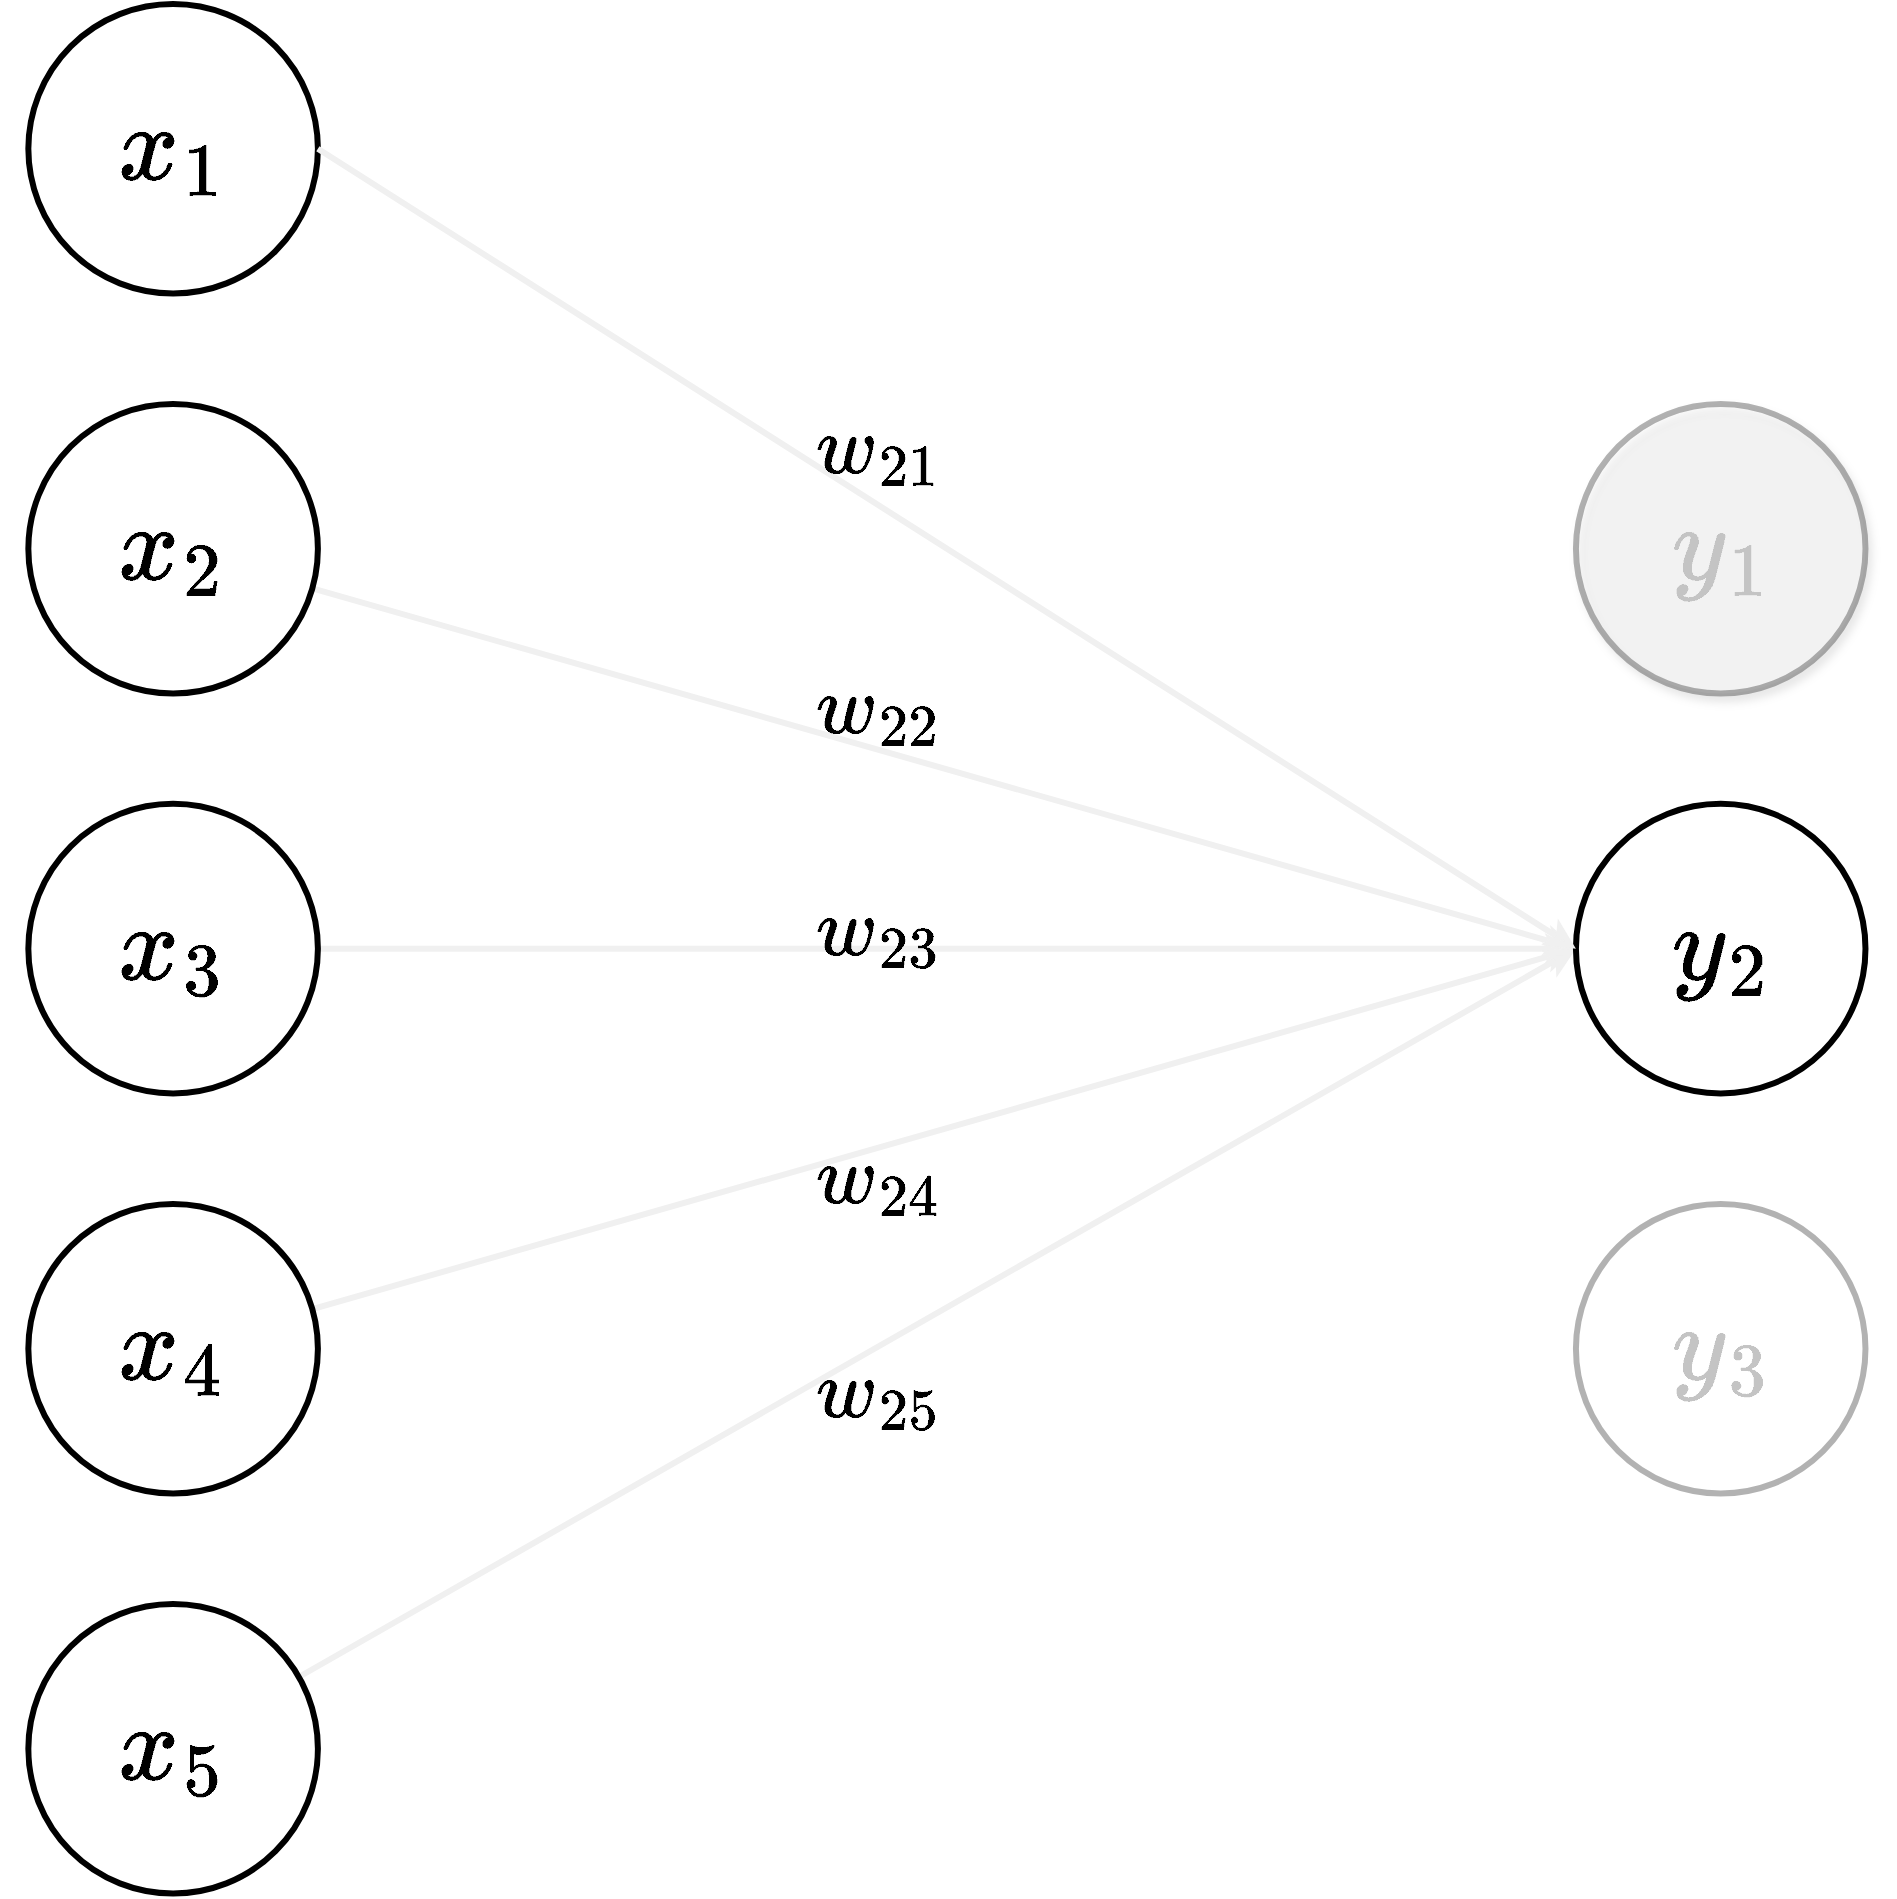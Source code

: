 <mxfile version="20.3.0" type="device"><diagram id="Id0XRbLgKuuQ0_PQKuD5" name="Page-1"><mxGraphModel dx="2102" dy="1493" grid="1" gridSize="10" guides="1" tooltips="1" connect="1" arrows="1" fold="1" page="1" pageScale="1" pageWidth="1100" pageHeight="1700" math="1" shadow="0"><root><mxCell id="0"/><mxCell id="1" parent="0"/><mxCell id="zUUDPVKxT0ZhdtxNDkXx-1" value="$$x_1$$" style="ellipse;whiteSpace=wrap;html=1;aspect=fixed;fontSize=45;strokeWidth=3;" vertex="1" parent="1"><mxGeometry x="45.172" y="319.996" width="144.774" height="144.774" as="geometry"/></mxCell><mxCell id="zUUDPVKxT0ZhdtxNDkXx-42" style="edgeStyle=none;rounded=0;orthogonalLoop=1;jettySize=auto;html=1;entryX=0;entryY=0.5;entryDx=0;entryDy=0;strokeColor=#F0F0F0;strokeWidth=3;fontSize=35;fontColor=#F00C0C;" edge="1" parent="1" source="zUUDPVKxT0ZhdtxNDkXx-9" target="zUUDPVKxT0ZhdtxNDkXx-15"><mxGeometry relative="1" as="geometry"/></mxCell><mxCell id="zUUDPVKxT0ZhdtxNDkXx-9" value="$$x_2$$" style="ellipse;whiteSpace=wrap;html=1;aspect=fixed;fontSize=45;strokeWidth=3;" vertex="1" parent="1"><mxGeometry x="45.172" y="520.001" width="144.774" height="144.774" as="geometry"/></mxCell><mxCell id="zUUDPVKxT0ZhdtxNDkXx-44" style="edgeStyle=none;rounded=0;orthogonalLoop=1;jettySize=auto;html=1;entryX=0;entryY=0.5;entryDx=0;entryDy=0;strokeColor=#F0F0F0;strokeWidth=3;fontSize=35;fontColor=#F00C0C;" edge="1" parent="1" source="zUUDPVKxT0ZhdtxNDkXx-10" target="zUUDPVKxT0ZhdtxNDkXx-15"><mxGeometry relative="1" as="geometry"/></mxCell><mxCell id="zUUDPVKxT0ZhdtxNDkXx-10" value="$$x_4$$" style="ellipse;whiteSpace=wrap;html=1;aspect=fixed;fontSize=45;strokeWidth=3;" vertex="1" parent="1"><mxGeometry x="45.172" y="920.0" width="144.774" height="144.774" as="geometry"/></mxCell><mxCell id="zUUDPVKxT0ZhdtxNDkXx-43" style="edgeStyle=none;rounded=0;orthogonalLoop=1;jettySize=auto;html=1;entryX=0;entryY=0.5;entryDx=0;entryDy=0;strokeColor=#F0F0F0;strokeWidth=3;fontSize=35;fontColor=#F00C0C;" edge="1" parent="1" source="zUUDPVKxT0ZhdtxNDkXx-11" target="zUUDPVKxT0ZhdtxNDkXx-15"><mxGeometry relative="1" as="geometry"/></mxCell><mxCell id="zUUDPVKxT0ZhdtxNDkXx-11" value="$$x_3$$" style="ellipse;whiteSpace=wrap;html=1;aspect=fixed;fontSize=45;strokeWidth=3;" vertex="1" parent="1"><mxGeometry x="45.172" y="719.935" width="144.774" height="144.774" as="geometry"/></mxCell><mxCell id="zUUDPVKxT0ZhdtxNDkXx-45" style="edgeStyle=none;rounded=0;orthogonalLoop=1;jettySize=auto;html=1;entryX=0;entryY=0.5;entryDx=0;entryDy=0;strokeColor=#F0F0F0;strokeWidth=3;fontSize=35;fontColor=#F00C0C;" edge="1" parent="1" source="zUUDPVKxT0ZhdtxNDkXx-12" target="zUUDPVKxT0ZhdtxNDkXx-15"><mxGeometry relative="1" as="geometry"/></mxCell><mxCell id="zUUDPVKxT0ZhdtxNDkXx-12" value="$$x_5$$" style="ellipse;whiteSpace=wrap;html=1;aspect=fixed;fontSize=45;strokeWidth=3;" vertex="1" parent="1"><mxGeometry x="45.172" y="1119.995" width="144.774" height="144.774" as="geometry"/></mxCell><mxCell id="zUUDPVKxT0ZhdtxNDkXx-13" value="&lt;font color=&quot;#c4c4c4&quot;&gt;$$y_3$$&lt;/font&gt;" style="ellipse;whiteSpace=wrap;html=1;aspect=fixed;fontSize=45;strokeWidth=3;opacity=30;" vertex="1" parent="1"><mxGeometry x="818.966" y="920.0" width="144.774" height="144.774" as="geometry"/></mxCell><mxCell id="zUUDPVKxT0ZhdtxNDkXx-14" value="&lt;font color=&quot;#c4c4c4&quot;&gt;$$y_1$$&lt;/font&gt;" style="ellipse;whiteSpace=wrap;html=1;aspect=fixed;fontSize=45;strokeWidth=3;gradientColor=none;shadow=1;opacity=30;" vertex="1" parent="1"><mxGeometry x="818.966" y="520.001" width="144.774" height="144.774" as="geometry"/></mxCell><mxCell id="zUUDPVKxT0ZhdtxNDkXx-15" value="$$y_2$$" style="ellipse;whiteSpace=wrap;html=1;aspect=fixed;fontSize=45;strokeWidth=3;" vertex="1" parent="1"><mxGeometry x="818.966" y="719.935" width="144.774" height="144.774" as="geometry"/></mxCell><mxCell id="zUUDPVKxT0ZhdtxNDkXx-18" style="edgeStyle=none;rounded=0;orthogonalLoop=1;jettySize=auto;html=1;entryX=0;entryY=0.5;entryDx=0;entryDy=0;fontSize=45;exitX=1;exitY=0.5;exitDx=0;exitDy=0;strokeWidth=3;strokeColor=#F0F0F0;" edge="1" parent="1" source="zUUDPVKxT0ZhdtxNDkXx-1" target="zUUDPVKxT0ZhdtxNDkXx-15"><mxGeometry relative="1" as="geometry"><mxPoint x="250" y="490" as="sourcePoint"/></mxGeometry></mxCell><mxCell id="zUUDPVKxT0ZhdtxNDkXx-23" value="$$w_{21}$$" style="edgeLabel;html=1;align=center;verticalAlign=middle;resizable=0;points=[];fontSize=35;labelBackgroundColor=none;" vertex="1" connectable="0" parent="zUUDPVKxT0ZhdtxNDkXx-18"><mxGeometry x="0.27" y="-1" relative="1" as="geometry"><mxPoint x="-119" y="-106" as="offset"/></mxGeometry></mxCell><mxCell id="zUUDPVKxT0ZhdtxNDkXx-47" value="$$w_{22}$$" style="edgeLabel;html=1;align=center;verticalAlign=middle;resizable=0;points=[];fontSize=35;labelBackgroundColor=none;" vertex="1" connectable="0" parent="1"><mxGeometry x="470.002" y="671.772" as="geometry"/></mxCell><mxCell id="zUUDPVKxT0ZhdtxNDkXx-48" value="$$w_{23}$$" style="edgeLabel;html=1;align=center;verticalAlign=middle;resizable=0;points=[];fontSize=35;labelBackgroundColor=none;" vertex="1" connectable="0" parent="1"><mxGeometry x="470.002" y="783.002" as="geometry"/></mxCell><mxCell id="zUUDPVKxT0ZhdtxNDkXx-49" value="$$w_{24}$$" style="edgeLabel;html=1;align=center;verticalAlign=middle;resizable=0;points=[];fontSize=35;labelBackgroundColor=none;" vertex="1" connectable="0" parent="1"><mxGeometry x="470.002" y="907.002" as="geometry"/></mxCell><mxCell id="zUUDPVKxT0ZhdtxNDkXx-50" value="$$w_{25}$$" style="edgeLabel;html=1;align=center;verticalAlign=middle;resizable=0;points=[];fontSize=35;labelBackgroundColor=none;" vertex="1" connectable="0" parent="1"><mxGeometry x="470.002" y="1014.002" as="geometry"/></mxCell></root></mxGraphModel></diagram></mxfile>